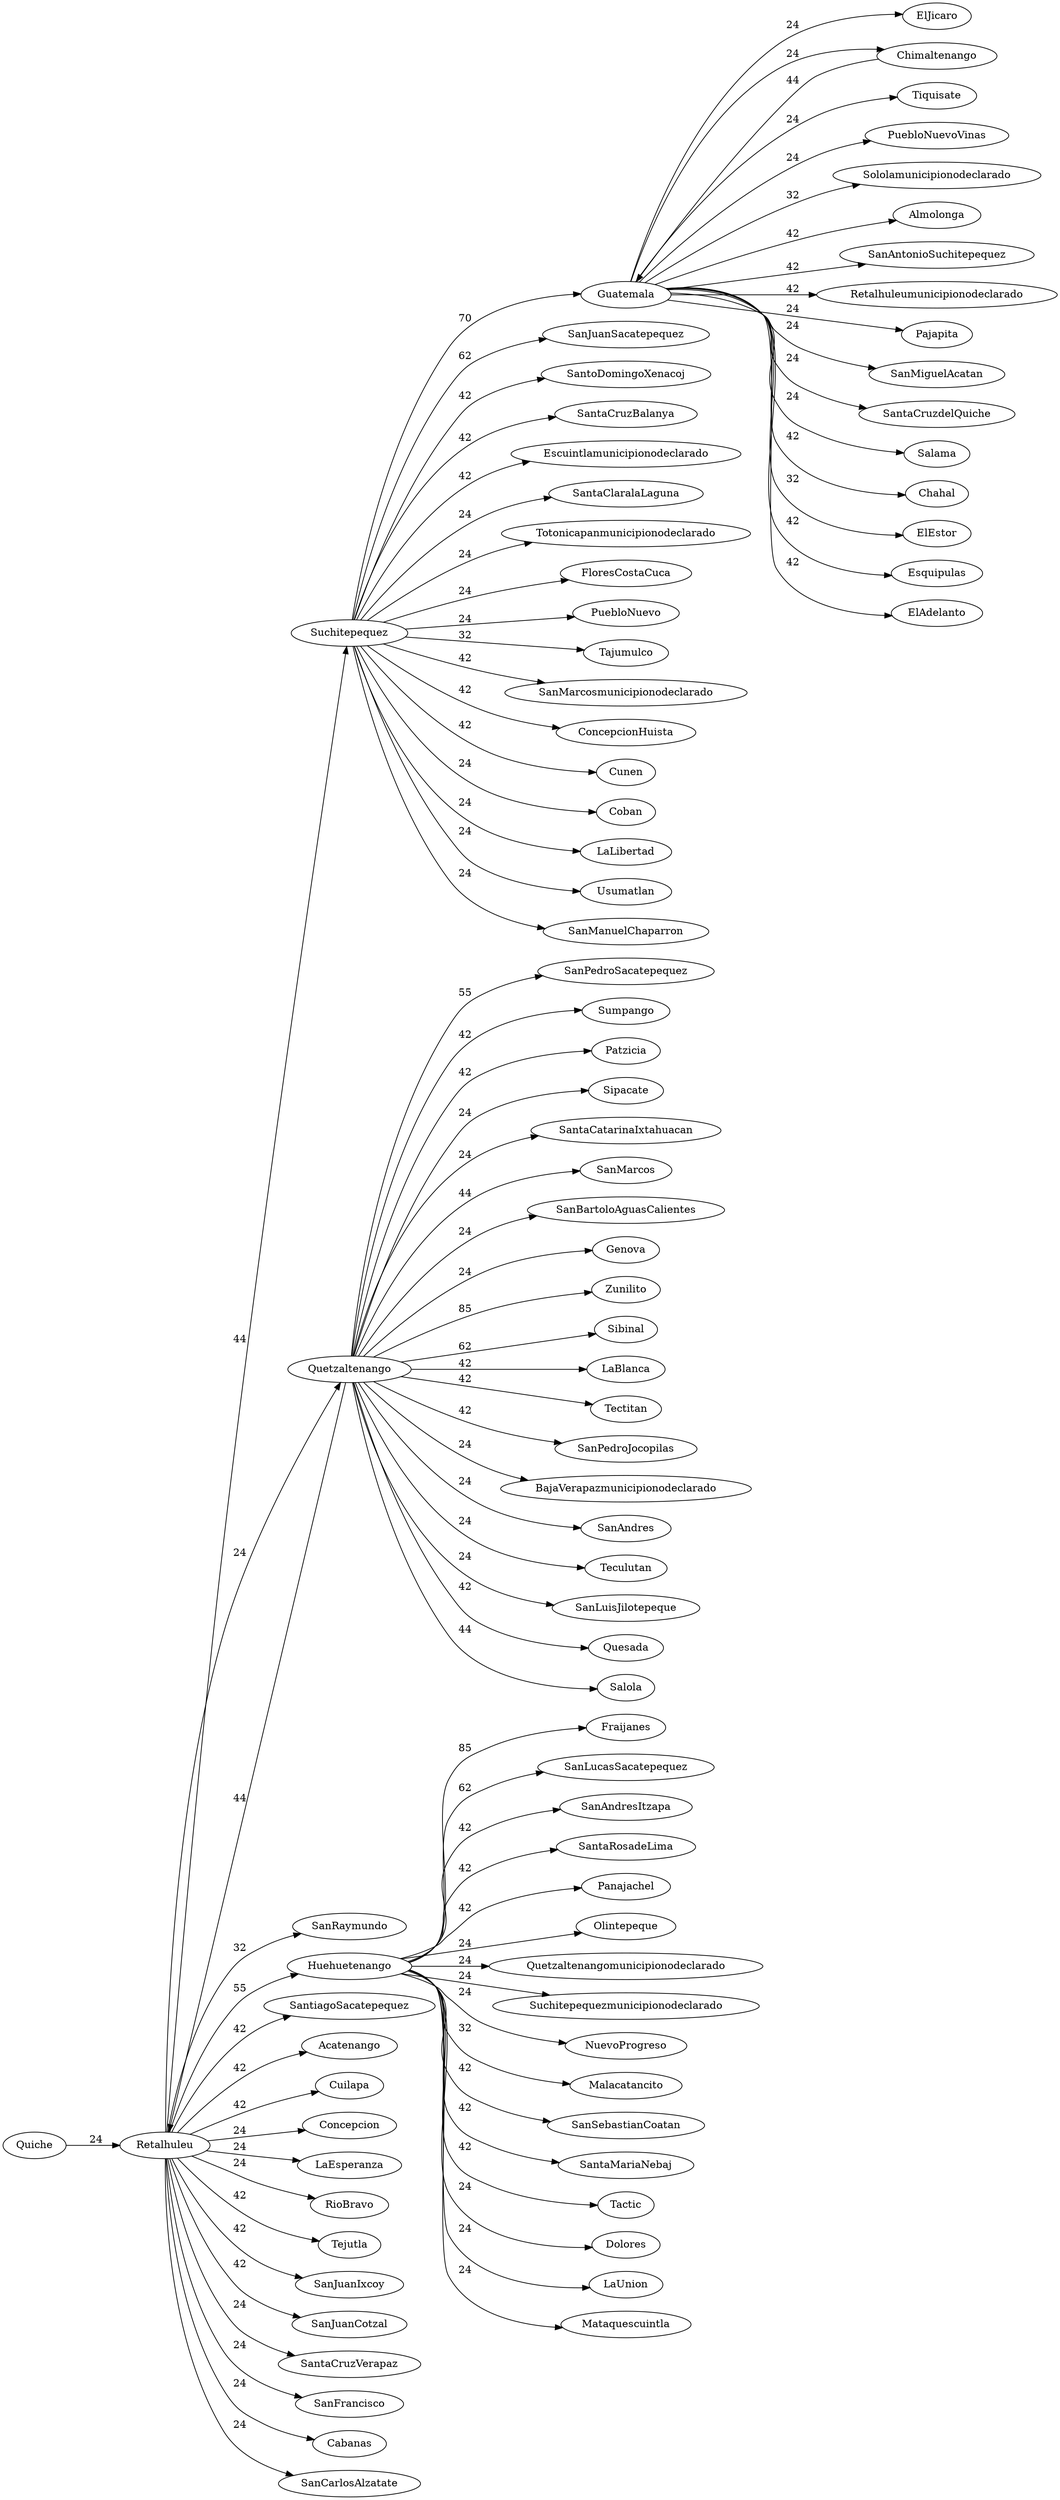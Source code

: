 digraph G {
    rankdir="LR"
Retalhuleu  -> Suchitepequez [label  = "   44 "] ;
		Suchitepequez  -> Guatemala [label  = "   70 "] ;
		Quetzaltenango  -> SanPedroSacatepequez [label  = "   55 "] ;
		Suchitepequez  -> SanJuanSacatepequez [label  = "   62 "] ;
		Retalhuleu  -> SanRaymundo [label  = "   32 "] ;
		Huehuetenango  -> Fraijanes [label  = "   85 "] ;
		Guatemala  -> ElJicaro [label  = "   24 "] ;
		Quetzaltenango  -> Sumpango [label  = "   42 "] ;
		Suchitepequez  -> SantoDomingoXenacoj [label  = "   42 "] ;
		Retalhuleu  -> SantiagoSacatepequez [label  = "   42 "] ;
		Huehuetenango  -> SanLucasSacatepequez [label  = "   62 "] ;
		Guatemala  -> Chimaltenango [label  = "   24 "] ;
		Quetzaltenango  -> Patzicia [label  = "   42 "] ;
		Suchitepequez  -> SantaCruzBalanya [label  = "   42 "] ;
		Retalhuleu  -> Acatenango [label  = "   42 "] ;
		Huehuetenango  -> SanAndresItzapa [label  = "   42 "] ;
		Guatemala  -> Tiquisate [label  = "   24 "] ;
		Quetzaltenango  -> Sipacate [label  = "   24 "] ;
		Suchitepequez  -> Escuintlamunicipionodeclarado [label  = "   42 "] ;
		Retalhuleu  -> Cuilapa [label  = "   42 "] ;
		Huehuetenango  -> SantaRosadeLima [label  = "   42 "] ;
		Guatemala  -> PuebloNuevoVinas [label  = "   24 "] ;
		Quetzaltenango  -> SantaCatarinaIxtahuacan [label  = "   24 "] ;
		Suchitepequez  -> SantaClaralaLaguna [label  = "   24 "] ;
		Retalhuleu  -> Concepcion [label  = "   24 "] ;
		Quetzaltenango  -> SanMarcos [label  = "   44 "] ;
		Huehuetenango  -> Panajachel [label  = "   42 "] ;
		Guatemala  -> Sololamunicipionodeclarado [label  = "   32 "] ;
		Quetzaltenango  -> SanBartoloAguasCalientes [label  = "   24 "] ;
		Suchitepequez  -> Totonicapanmunicipionodeclarado [label  = "   24 "] ;
		Retalhuleu  -> Quetzaltenango [label  = "   24 "] ;
		Huehuetenango  -> Olintepeque [label  = "   24 "] ;
		Guatemala  -> Almolonga [label  = "   42 "] ;
		Quetzaltenango  -> Genova [label  = "   24 "] ;
		Suchitepequez  -> FloresCostaCuca [label  = "   24 "] ;
		Retalhuleu  -> LaEsperanza [label  = "   24 "] ;
		Huehuetenango  -> Quetzaltenangomunicipionodeclarado [label  = "   24 "] ;
		Guatemala  -> SanAntonioSuchitepequez [label  = "   42 "] ;
		Quetzaltenango  -> Zunilito [label  = "   85 "] ;
		Suchitepequez  -> PuebloNuevo [label  = "   24 "] ;
		Retalhuleu  -> RioBravo [label  = "   24 "] ;
		Huehuetenango  -> Suchitepequezmunicipionodeclarado [label  = "   24 "] ;
		Quiche  -> Retalhuleu [label  = "   24 "] ;
		Guatemala  -> Retalhuleumunicipionodeclarado [label  = "   42 "] ;
		Quetzaltenango  -> Sibinal [label  = "   62 "] ;
		Suchitepequez  -> Tajumulco [label  = "   32 "] ;
		Retalhuleu  -> Tejutla [label  = "   42 "] ;
		Huehuetenango  -> NuevoProgreso [label  = "   24 "] ;
		Guatemala  -> Pajapita [label  = "   24 "] ;
		Quetzaltenango  -> LaBlanca [label  = "   42 "] ;
		Suchitepequez  -> SanMarcosmunicipionodeclarado [label  = "   42 "] ;
		Retalhuleu  -> Huehuetenango [label  = "   55 "] ;
		Huehuetenango  -> Malacatancito [label  = "   32 "] ;
		Guatemala  -> SanMiguelAcatan [label  = "   24 "] ;
		Quetzaltenango  -> Tectitan [label  = "   42 "] ;
		Suchitepequez  -> ConcepcionHuista [label  = "   42 "] ;
		Retalhuleu  -> SanJuanIxcoy [label  = "   42 "] ;
		Huehuetenango  -> SanSebastianCoatan [label  = "   42 "] ;
		Guatemala  -> SantaCruzdelQuiche [label  = "   24 "] ;
		Quetzaltenango  -> SanPedroJocopilas [label  = "   42 "] ;
		Suchitepequez  -> Cunen [label  = "   42 "] ;
		Retalhuleu  -> SanJuanCotzal [label  = "   42 "] ;
		Huehuetenango  -> SantaMariaNebaj [label  = "   42 "] ;
		Guatemala  -> Salama [label  = "   24 "] ;
		Quetzaltenango  -> BajaVerapazmunicipionodeclarado [label  = "   24 "] ;
		Suchitepequez  -> Coban [label  = "   24 "] ;
		Retalhuleu  -> SantaCruzVerapaz [label  = "   24 "] ;
		Huehuetenango  -> Tactic [label  = "   42 "] ;
		Guatemala  -> Chahal [label  = "   42 "] ;
		Quetzaltenango  -> SanAndres [label  = "   24 "] ;
		Suchitepequez  -> LaLibertad [label  = "   24 "] ;
		Retalhuleu  -> SanFrancisco [label  = "   24 "] ;
		Huehuetenango  -> Dolores [label  = "   24 "] ;
		Guatemala  -> ElEstor [label  = "   32 "] ;
		Quetzaltenango  -> Teculutan [label  = "   24 "] ;
		Suchitepequez  -> Usumatlan [label  = "   24 "] ;
		Retalhuleu  -> Cabanas [label  = "   24 "] ;
		Huehuetenango  -> LaUnion [label  = "   24 "] ;
		Guatemala  -> Esquipulas [label  = "   42 "] ;
		Quetzaltenango  -> SanLuisJilotepeque [label  = "   24 "] ;
		Suchitepequez  -> SanManuelChaparron [label  = "   24 "] ;
		Retalhuleu  -> SanCarlosAlzatate [label  = "   24 "] ;
		Huehuetenango  -> Mataquescuintla [label  = "   24 "] ;
		Guatemala  -> ElAdelanto [label  = "   42 "] ;
		Quetzaltenango  -> Quesada [label  = "   42 "] ;
		Chimaltenango  -> Guatemala [label  = "   44 "] ;
		Quetzaltenango  -> Salola [label  = "   44 "] ;
		Quetzaltenango  -> Retalhuleu [label  = "   44 "] ;
		
    
}
